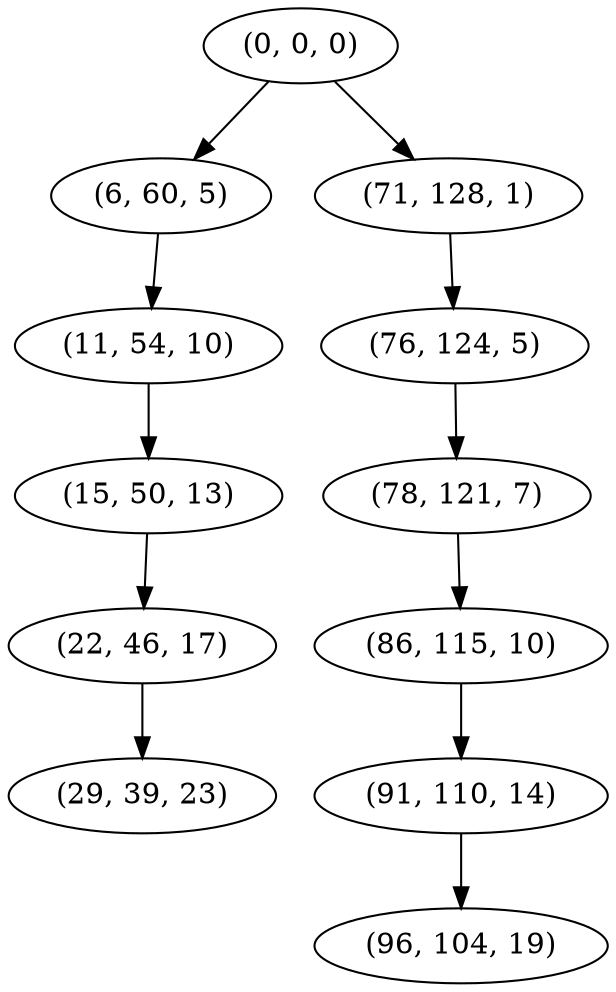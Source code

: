 digraph tree {
    "(0, 0, 0)";
    "(6, 60, 5)";
    "(11, 54, 10)";
    "(15, 50, 13)";
    "(22, 46, 17)";
    "(29, 39, 23)";
    "(71, 128, 1)";
    "(76, 124, 5)";
    "(78, 121, 7)";
    "(86, 115, 10)";
    "(91, 110, 14)";
    "(96, 104, 19)";
    "(0, 0, 0)" -> "(6, 60, 5)";
    "(0, 0, 0)" -> "(71, 128, 1)";
    "(6, 60, 5)" -> "(11, 54, 10)";
    "(11, 54, 10)" -> "(15, 50, 13)";
    "(15, 50, 13)" -> "(22, 46, 17)";
    "(22, 46, 17)" -> "(29, 39, 23)";
    "(71, 128, 1)" -> "(76, 124, 5)";
    "(76, 124, 5)" -> "(78, 121, 7)";
    "(78, 121, 7)" -> "(86, 115, 10)";
    "(86, 115, 10)" -> "(91, 110, 14)";
    "(91, 110, 14)" -> "(96, 104, 19)";
}
